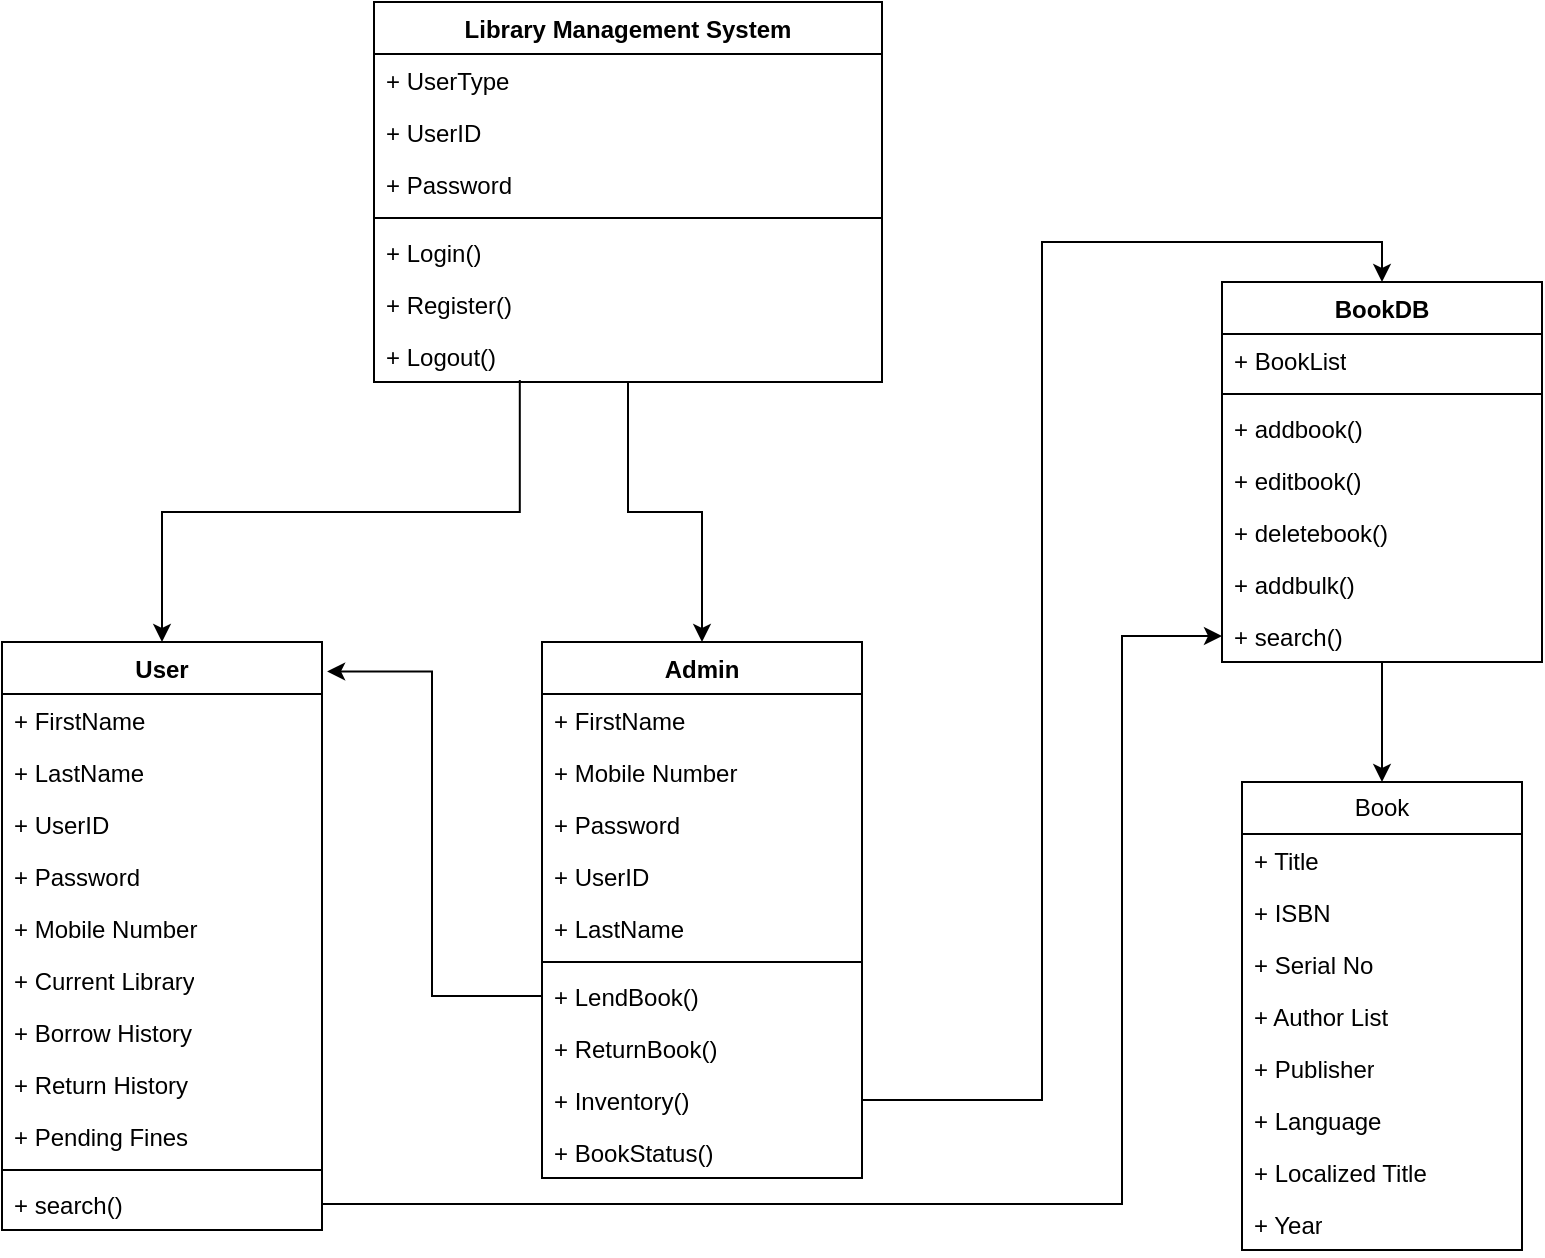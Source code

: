 <mxfile version="21.8.0" type="device">
  <diagram name="Page-1" id="Jo2kGP8MpvsV0olFPqMo">
    <mxGraphModel dx="1615" dy="909" grid="1" gridSize="10" guides="1" tooltips="1" connect="1" arrows="1" fold="1" page="1" pageScale="1" pageWidth="850" pageHeight="1100" math="0" shadow="0">
      <root>
        <mxCell id="0" />
        <mxCell id="1" parent="0" />
        <mxCell id="lsqbtMUYHraG4zRNWBZP-30" value="Book" style="swimlane;fontStyle=0;childLayout=stackLayout;horizontal=1;startSize=26;fillColor=none;horizontalStack=0;resizeParent=1;resizeParentMax=0;resizeLast=0;collapsible=1;marginBottom=0;whiteSpace=wrap;html=1;" vertex="1" parent="1">
          <mxGeometry x="650" y="420" width="140" height="234" as="geometry" />
        </mxCell>
        <mxCell id="lsqbtMUYHraG4zRNWBZP-31" value="+ Title" style="text;strokeColor=none;fillColor=none;align=left;verticalAlign=top;spacingLeft=4;spacingRight=4;overflow=hidden;rotatable=0;points=[[0,0.5],[1,0.5]];portConstraint=eastwest;whiteSpace=wrap;html=1;" vertex="1" parent="lsqbtMUYHraG4zRNWBZP-30">
          <mxGeometry y="26" width="140" height="26" as="geometry" />
        </mxCell>
        <mxCell id="lsqbtMUYHraG4zRNWBZP-32" value="+ ISBN" style="text;strokeColor=none;fillColor=none;align=left;verticalAlign=top;spacingLeft=4;spacingRight=4;overflow=hidden;rotatable=0;points=[[0,0.5],[1,0.5]];portConstraint=eastwest;whiteSpace=wrap;html=1;" vertex="1" parent="lsqbtMUYHraG4zRNWBZP-30">
          <mxGeometry y="52" width="140" height="26" as="geometry" />
        </mxCell>
        <mxCell id="lsqbtMUYHraG4zRNWBZP-33" value="+ Serial No" style="text;strokeColor=none;fillColor=none;align=left;verticalAlign=top;spacingLeft=4;spacingRight=4;overflow=hidden;rotatable=0;points=[[0,0.5],[1,0.5]];portConstraint=eastwest;whiteSpace=wrap;html=1;" vertex="1" parent="lsqbtMUYHraG4zRNWBZP-30">
          <mxGeometry y="78" width="140" height="26" as="geometry" />
        </mxCell>
        <mxCell id="lsqbtMUYHraG4zRNWBZP-34" value="+ Author List" style="text;strokeColor=none;fillColor=none;align=left;verticalAlign=top;spacingLeft=4;spacingRight=4;overflow=hidden;rotatable=0;points=[[0,0.5],[1,0.5]];portConstraint=eastwest;whiteSpace=wrap;html=1;" vertex="1" parent="lsqbtMUYHraG4zRNWBZP-30">
          <mxGeometry y="104" width="140" height="26" as="geometry" />
        </mxCell>
        <mxCell id="lsqbtMUYHraG4zRNWBZP-35" value="+ Publisher" style="text;strokeColor=none;fillColor=none;align=left;verticalAlign=top;spacingLeft=4;spacingRight=4;overflow=hidden;rotatable=0;points=[[0,0.5],[1,0.5]];portConstraint=eastwest;whiteSpace=wrap;html=1;" vertex="1" parent="lsqbtMUYHraG4zRNWBZP-30">
          <mxGeometry y="130" width="140" height="26" as="geometry" />
        </mxCell>
        <mxCell id="lsqbtMUYHraG4zRNWBZP-36" value="+ Language" style="text;strokeColor=none;fillColor=none;align=left;verticalAlign=top;spacingLeft=4;spacingRight=4;overflow=hidden;rotatable=0;points=[[0,0.5],[1,0.5]];portConstraint=eastwest;whiteSpace=wrap;html=1;" vertex="1" parent="lsqbtMUYHraG4zRNWBZP-30">
          <mxGeometry y="156" width="140" height="26" as="geometry" />
        </mxCell>
        <mxCell id="lsqbtMUYHraG4zRNWBZP-37" value="+ Localized Title" style="text;strokeColor=none;fillColor=none;align=left;verticalAlign=top;spacingLeft=4;spacingRight=4;overflow=hidden;rotatable=0;points=[[0,0.5],[1,0.5]];portConstraint=eastwest;whiteSpace=wrap;html=1;" vertex="1" parent="lsqbtMUYHraG4zRNWBZP-30">
          <mxGeometry y="182" width="140" height="26" as="geometry" />
        </mxCell>
        <mxCell id="lsqbtMUYHraG4zRNWBZP-38" value="+ Year" style="text;strokeColor=none;fillColor=none;align=left;verticalAlign=top;spacingLeft=4;spacingRight=4;overflow=hidden;rotatable=0;points=[[0,0.5],[1,0.5]];portConstraint=eastwest;whiteSpace=wrap;html=1;" vertex="1" parent="lsqbtMUYHraG4zRNWBZP-30">
          <mxGeometry y="208" width="140" height="26" as="geometry" />
        </mxCell>
        <mxCell id="lsqbtMUYHraG4zRNWBZP-50" style="edgeStyle=orthogonalEdgeStyle;rounded=0;orthogonalLoop=1;jettySize=auto;html=1;entryX=0.5;entryY=0;entryDx=0;entryDy=0;exitX=0.287;exitY=0.962;exitDx=0;exitDy=0;exitPerimeter=0;" edge="1" parent="1" source="lsqbtMUYHraG4zRNWBZP-49" target="lsqbtMUYHraG4zRNWBZP-76">
          <mxGeometry relative="1" as="geometry">
            <mxPoint x="110" y="350" as="targetPoint" />
          </mxGeometry>
        </mxCell>
        <mxCell id="lsqbtMUYHraG4zRNWBZP-52" style="edgeStyle=orthogonalEdgeStyle;rounded=0;orthogonalLoop=1;jettySize=auto;html=1;entryX=0.5;entryY=0;entryDx=0;entryDy=0;" edge="1" parent="1" source="lsqbtMUYHraG4zRNWBZP-42" target="lsqbtMUYHraG4zRNWBZP-63">
          <mxGeometry relative="1" as="geometry">
            <mxPoint x="370" y="350.0" as="targetPoint" />
          </mxGeometry>
        </mxCell>
        <mxCell id="lsqbtMUYHraG4zRNWBZP-42" value="Library Management System" style="swimlane;fontStyle=1;align=center;verticalAlign=top;childLayout=stackLayout;horizontal=1;startSize=26;horizontalStack=0;resizeParent=1;resizeParentMax=0;resizeLast=0;collapsible=1;marginBottom=0;whiteSpace=wrap;html=1;" vertex="1" parent="1">
          <mxGeometry x="216" y="30" width="254" height="190" as="geometry" />
        </mxCell>
        <mxCell id="lsqbtMUYHraG4zRNWBZP-43" value="+ UserType" style="text;strokeColor=none;fillColor=none;align=left;verticalAlign=top;spacingLeft=4;spacingRight=4;overflow=hidden;rotatable=0;points=[[0,0.5],[1,0.5]];portConstraint=eastwest;whiteSpace=wrap;html=1;" vertex="1" parent="lsqbtMUYHraG4zRNWBZP-42">
          <mxGeometry y="26" width="254" height="26" as="geometry" />
        </mxCell>
        <mxCell id="lsqbtMUYHraG4zRNWBZP-46" value="+ UserID" style="text;strokeColor=none;fillColor=none;align=left;verticalAlign=top;spacingLeft=4;spacingRight=4;overflow=hidden;rotatable=0;points=[[0,0.5],[1,0.5]];portConstraint=eastwest;whiteSpace=wrap;html=1;" vertex="1" parent="lsqbtMUYHraG4zRNWBZP-42">
          <mxGeometry y="52" width="254" height="26" as="geometry" />
        </mxCell>
        <mxCell id="lsqbtMUYHraG4zRNWBZP-47" value="+ Password" style="text;strokeColor=none;fillColor=none;align=left;verticalAlign=top;spacingLeft=4;spacingRight=4;overflow=hidden;rotatable=0;points=[[0,0.5],[1,0.5]];portConstraint=eastwest;whiteSpace=wrap;html=1;" vertex="1" parent="lsqbtMUYHraG4zRNWBZP-42">
          <mxGeometry y="78" width="254" height="26" as="geometry" />
        </mxCell>
        <mxCell id="lsqbtMUYHraG4zRNWBZP-44" value="" style="line;strokeWidth=1;fillColor=none;align=left;verticalAlign=middle;spacingTop=-1;spacingLeft=3;spacingRight=3;rotatable=0;labelPosition=right;points=[];portConstraint=eastwest;strokeColor=inherit;" vertex="1" parent="lsqbtMUYHraG4zRNWBZP-42">
          <mxGeometry y="104" width="254" height="8" as="geometry" />
        </mxCell>
        <mxCell id="lsqbtMUYHraG4zRNWBZP-45" value="+ Login()" style="text;strokeColor=none;fillColor=none;align=left;verticalAlign=top;spacingLeft=4;spacingRight=4;overflow=hidden;rotatable=0;points=[[0,0.5],[1,0.5]];portConstraint=eastwest;whiteSpace=wrap;html=1;" vertex="1" parent="lsqbtMUYHraG4zRNWBZP-42">
          <mxGeometry y="112" width="254" height="26" as="geometry" />
        </mxCell>
        <mxCell id="lsqbtMUYHraG4zRNWBZP-48" value="+ Register()" style="text;strokeColor=none;fillColor=none;align=left;verticalAlign=top;spacingLeft=4;spacingRight=4;overflow=hidden;rotatable=0;points=[[0,0.5],[1,0.5]];portConstraint=eastwest;whiteSpace=wrap;html=1;" vertex="1" parent="lsqbtMUYHraG4zRNWBZP-42">
          <mxGeometry y="138" width="254" height="26" as="geometry" />
        </mxCell>
        <mxCell id="lsqbtMUYHraG4zRNWBZP-49" value="+ Logout()" style="text;strokeColor=none;fillColor=none;align=left;verticalAlign=top;spacingLeft=4;spacingRight=4;overflow=hidden;rotatable=0;points=[[0,0.5],[1,0.5]];portConstraint=eastwest;whiteSpace=wrap;html=1;" vertex="1" parent="lsqbtMUYHraG4zRNWBZP-42">
          <mxGeometry y="164" width="254" height="26" as="geometry" />
        </mxCell>
        <mxCell id="lsqbtMUYHraG4zRNWBZP-62" style="edgeStyle=orthogonalEdgeStyle;rounded=0;orthogonalLoop=1;jettySize=auto;html=1;entryX=0.5;entryY=0;entryDx=0;entryDy=0;" edge="1" parent="1" source="lsqbtMUYHraG4zRNWBZP-54" target="lsqbtMUYHraG4zRNWBZP-30">
          <mxGeometry relative="1" as="geometry" />
        </mxCell>
        <mxCell id="lsqbtMUYHraG4zRNWBZP-54" value="BookDB" style="swimlane;fontStyle=1;align=center;verticalAlign=top;childLayout=stackLayout;horizontal=1;startSize=26;horizontalStack=0;resizeParent=1;resizeParentMax=0;resizeLast=0;collapsible=1;marginBottom=0;whiteSpace=wrap;html=1;" vertex="1" parent="1">
          <mxGeometry x="640" y="170" width="160" height="190" as="geometry" />
        </mxCell>
        <mxCell id="lsqbtMUYHraG4zRNWBZP-55" value="+ BookList" style="text;strokeColor=none;fillColor=none;align=left;verticalAlign=top;spacingLeft=4;spacingRight=4;overflow=hidden;rotatable=0;points=[[0,0.5],[1,0.5]];portConstraint=eastwest;whiteSpace=wrap;html=1;" vertex="1" parent="lsqbtMUYHraG4zRNWBZP-54">
          <mxGeometry y="26" width="160" height="26" as="geometry" />
        </mxCell>
        <mxCell id="lsqbtMUYHraG4zRNWBZP-56" value="" style="line;strokeWidth=1;fillColor=none;align=left;verticalAlign=middle;spacingTop=-1;spacingLeft=3;spacingRight=3;rotatable=0;labelPosition=right;points=[];portConstraint=eastwest;strokeColor=inherit;" vertex="1" parent="lsqbtMUYHraG4zRNWBZP-54">
          <mxGeometry y="52" width="160" height="8" as="geometry" />
        </mxCell>
        <mxCell id="lsqbtMUYHraG4zRNWBZP-57" value="+ addbook()" style="text;strokeColor=none;fillColor=none;align=left;verticalAlign=top;spacingLeft=4;spacingRight=4;overflow=hidden;rotatable=0;points=[[0,0.5],[1,0.5]];portConstraint=eastwest;whiteSpace=wrap;html=1;" vertex="1" parent="lsqbtMUYHraG4zRNWBZP-54">
          <mxGeometry y="60" width="160" height="26" as="geometry" />
        </mxCell>
        <mxCell id="lsqbtMUYHraG4zRNWBZP-58" value="+ editbook()" style="text;strokeColor=none;fillColor=none;align=left;verticalAlign=top;spacingLeft=4;spacingRight=4;overflow=hidden;rotatable=0;points=[[0,0.5],[1,0.5]];portConstraint=eastwest;whiteSpace=wrap;html=1;" vertex="1" parent="lsqbtMUYHraG4zRNWBZP-54">
          <mxGeometry y="86" width="160" height="26" as="geometry" />
        </mxCell>
        <mxCell id="lsqbtMUYHraG4zRNWBZP-59" value="+ deletebook()" style="text;strokeColor=none;fillColor=none;align=left;verticalAlign=top;spacingLeft=4;spacingRight=4;overflow=hidden;rotatable=0;points=[[0,0.5],[1,0.5]];portConstraint=eastwest;whiteSpace=wrap;html=1;" vertex="1" parent="lsqbtMUYHraG4zRNWBZP-54">
          <mxGeometry y="112" width="160" height="26" as="geometry" />
        </mxCell>
        <mxCell id="lsqbtMUYHraG4zRNWBZP-60" value="+ addbulk()" style="text;strokeColor=none;fillColor=none;align=left;verticalAlign=top;spacingLeft=4;spacingRight=4;overflow=hidden;rotatable=0;points=[[0,0.5],[1,0.5]];portConstraint=eastwest;whiteSpace=wrap;html=1;" vertex="1" parent="lsqbtMUYHraG4zRNWBZP-54">
          <mxGeometry y="138" width="160" height="26" as="geometry" />
        </mxCell>
        <mxCell id="lsqbtMUYHraG4zRNWBZP-61" value="+ search()" style="text;strokeColor=none;fillColor=none;align=left;verticalAlign=top;spacingLeft=4;spacingRight=4;overflow=hidden;rotatable=0;points=[[0,0.5],[1,0.5]];portConstraint=eastwest;whiteSpace=wrap;html=1;" vertex="1" parent="lsqbtMUYHraG4zRNWBZP-54">
          <mxGeometry y="164" width="160" height="26" as="geometry" />
        </mxCell>
        <mxCell id="lsqbtMUYHraG4zRNWBZP-63" value="Admin" style="swimlane;fontStyle=1;align=center;verticalAlign=top;childLayout=stackLayout;horizontal=1;startSize=26;horizontalStack=0;resizeParent=1;resizeParentMax=0;resizeLast=0;collapsible=1;marginBottom=0;whiteSpace=wrap;html=1;" vertex="1" parent="1">
          <mxGeometry x="300" y="350" width="160" height="268" as="geometry" />
        </mxCell>
        <mxCell id="lsqbtMUYHraG4zRNWBZP-18" value="+ FirstName" style="text;strokeColor=none;fillColor=none;align=left;verticalAlign=top;spacingLeft=4;spacingRight=4;overflow=hidden;rotatable=0;points=[[0,0.5],[1,0.5]];portConstraint=eastwest;whiteSpace=wrap;html=1;" vertex="1" parent="lsqbtMUYHraG4zRNWBZP-63">
          <mxGeometry y="26" width="160" height="26" as="geometry" />
        </mxCell>
        <mxCell id="lsqbtMUYHraG4zRNWBZP-21" value="+ Mobile Number" style="text;strokeColor=none;fillColor=none;align=left;verticalAlign=top;spacingLeft=4;spacingRight=4;overflow=hidden;rotatable=0;points=[[0,0.5],[1,0.5]];portConstraint=eastwest;whiteSpace=wrap;html=1;" vertex="1" parent="lsqbtMUYHraG4zRNWBZP-63">
          <mxGeometry y="52" width="160" height="26" as="geometry" />
        </mxCell>
        <mxCell id="lsqbtMUYHraG4zRNWBZP-41" value="+ Password" style="text;strokeColor=none;fillColor=none;align=left;verticalAlign=top;spacingLeft=4;spacingRight=4;overflow=hidden;rotatable=0;points=[[0,0.5],[1,0.5]];portConstraint=eastwest;whiteSpace=wrap;html=1;" vertex="1" parent="lsqbtMUYHraG4zRNWBZP-63">
          <mxGeometry y="78" width="160" height="26" as="geometry" />
        </mxCell>
        <mxCell id="lsqbtMUYHraG4zRNWBZP-20" value="+ UserID&lt;br&gt;" style="text;strokeColor=none;fillColor=none;align=left;verticalAlign=top;spacingLeft=4;spacingRight=4;overflow=hidden;rotatable=0;points=[[0,0.5],[1,0.5]];portConstraint=eastwest;whiteSpace=wrap;html=1;" vertex="1" parent="lsqbtMUYHraG4zRNWBZP-63">
          <mxGeometry y="104" width="160" height="26" as="geometry" />
        </mxCell>
        <mxCell id="lsqbtMUYHraG4zRNWBZP-19" value="+ LastName" style="text;strokeColor=none;fillColor=none;align=left;verticalAlign=top;spacingLeft=4;spacingRight=4;overflow=hidden;rotatable=0;points=[[0,0.5],[1,0.5]];portConstraint=eastwest;whiteSpace=wrap;html=1;" vertex="1" parent="lsqbtMUYHraG4zRNWBZP-63">
          <mxGeometry y="130" width="160" height="26" as="geometry" />
        </mxCell>
        <mxCell id="lsqbtMUYHraG4zRNWBZP-65" value="" style="line;strokeWidth=1;fillColor=none;align=left;verticalAlign=middle;spacingTop=-1;spacingLeft=3;spacingRight=3;rotatable=0;labelPosition=right;points=[];portConstraint=eastwest;strokeColor=inherit;" vertex="1" parent="lsqbtMUYHraG4zRNWBZP-63">
          <mxGeometry y="156" width="160" height="8" as="geometry" />
        </mxCell>
        <mxCell id="lsqbtMUYHraG4zRNWBZP-66" value="+ LendBook()" style="text;strokeColor=none;fillColor=none;align=left;verticalAlign=top;spacingLeft=4;spacingRight=4;overflow=hidden;rotatable=0;points=[[0,0.5],[1,0.5]];portConstraint=eastwest;whiteSpace=wrap;html=1;" vertex="1" parent="lsqbtMUYHraG4zRNWBZP-63">
          <mxGeometry y="164" width="160" height="26" as="geometry" />
        </mxCell>
        <mxCell id="lsqbtMUYHraG4zRNWBZP-67" value="+ ReturnBook()" style="text;strokeColor=none;fillColor=none;align=left;verticalAlign=top;spacingLeft=4;spacingRight=4;overflow=hidden;rotatable=0;points=[[0,0.5],[1,0.5]];portConstraint=eastwest;whiteSpace=wrap;html=1;" vertex="1" parent="lsqbtMUYHraG4zRNWBZP-63">
          <mxGeometry y="190" width="160" height="26" as="geometry" />
        </mxCell>
        <mxCell id="lsqbtMUYHraG4zRNWBZP-68" value="+ Inventory()" style="text;strokeColor=none;fillColor=none;align=left;verticalAlign=top;spacingLeft=4;spacingRight=4;overflow=hidden;rotatable=0;points=[[0,0.5],[1,0.5]];portConstraint=eastwest;whiteSpace=wrap;html=1;" vertex="1" parent="lsqbtMUYHraG4zRNWBZP-63">
          <mxGeometry y="216" width="160" height="26" as="geometry" />
        </mxCell>
        <mxCell id="lsqbtMUYHraG4zRNWBZP-69" value="+ BookStatus()" style="text;strokeColor=none;fillColor=none;align=left;verticalAlign=top;spacingLeft=4;spacingRight=4;overflow=hidden;rotatable=0;points=[[0,0.5],[1,0.5]];portConstraint=eastwest;whiteSpace=wrap;html=1;" vertex="1" parent="lsqbtMUYHraG4zRNWBZP-63">
          <mxGeometry y="242" width="160" height="26" as="geometry" />
        </mxCell>
        <mxCell id="lsqbtMUYHraG4zRNWBZP-74" style="edgeStyle=orthogonalEdgeStyle;rounded=0;orthogonalLoop=1;jettySize=auto;html=1;entryX=0.5;entryY=0;entryDx=0;entryDy=0;" edge="1" parent="1" source="lsqbtMUYHraG4zRNWBZP-68" target="lsqbtMUYHraG4zRNWBZP-54">
          <mxGeometry relative="1" as="geometry" />
        </mxCell>
        <mxCell id="lsqbtMUYHraG4zRNWBZP-75" style="edgeStyle=orthogonalEdgeStyle;rounded=0;orthogonalLoop=1;jettySize=auto;html=1;exitX=0;exitY=0.5;exitDx=0;exitDy=0;entryX=1.016;entryY=0.05;entryDx=0;entryDy=0;entryPerimeter=0;" edge="1" parent="1" source="lsqbtMUYHraG4zRNWBZP-66" target="lsqbtMUYHraG4zRNWBZP-76">
          <mxGeometry relative="1" as="geometry">
            <mxPoint x="182.52" y="363.26" as="targetPoint" />
          </mxGeometry>
        </mxCell>
        <mxCell id="lsqbtMUYHraG4zRNWBZP-76" value="User" style="swimlane;fontStyle=1;align=center;verticalAlign=top;childLayout=stackLayout;horizontal=1;startSize=26;horizontalStack=0;resizeParent=1;resizeParentMax=0;resizeLast=0;collapsible=1;marginBottom=0;whiteSpace=wrap;html=1;" vertex="1" parent="1">
          <mxGeometry x="30" y="350" width="160" height="294" as="geometry" />
        </mxCell>
        <mxCell id="lsqbtMUYHraG4zRNWBZP-6" value="+ FirstName" style="text;strokeColor=none;fillColor=none;align=left;verticalAlign=top;spacingLeft=4;spacingRight=4;overflow=hidden;rotatable=0;points=[[0,0.5],[1,0.5]];portConstraint=eastwest;whiteSpace=wrap;html=1;" vertex="1" parent="lsqbtMUYHraG4zRNWBZP-76">
          <mxGeometry y="26" width="160" height="26" as="geometry" />
        </mxCell>
        <mxCell id="lsqbtMUYHraG4zRNWBZP-7" value="+ LastName" style="text;strokeColor=none;fillColor=none;align=left;verticalAlign=top;spacingLeft=4;spacingRight=4;overflow=hidden;rotatable=0;points=[[0,0.5],[1,0.5]];portConstraint=eastwest;whiteSpace=wrap;html=1;" vertex="1" parent="lsqbtMUYHraG4zRNWBZP-76">
          <mxGeometry y="52" width="160" height="26" as="geometry" />
        </mxCell>
        <mxCell id="lsqbtMUYHraG4zRNWBZP-8" value="+ UserID&lt;br&gt;" style="text;strokeColor=none;fillColor=none;align=left;verticalAlign=top;spacingLeft=4;spacingRight=4;overflow=hidden;rotatable=0;points=[[0,0.5],[1,0.5]];portConstraint=eastwest;whiteSpace=wrap;html=1;" vertex="1" parent="lsqbtMUYHraG4zRNWBZP-76">
          <mxGeometry y="78" width="160" height="26" as="geometry" />
        </mxCell>
        <mxCell id="lsqbtMUYHraG4zRNWBZP-40" value="+ Password" style="text;strokeColor=none;fillColor=none;align=left;verticalAlign=top;spacingLeft=4;spacingRight=4;overflow=hidden;rotatable=0;points=[[0,0.5],[1,0.5]];portConstraint=eastwest;whiteSpace=wrap;html=1;" vertex="1" parent="lsqbtMUYHraG4zRNWBZP-76">
          <mxGeometry y="104" width="160" height="26" as="geometry" />
        </mxCell>
        <mxCell id="lsqbtMUYHraG4zRNWBZP-12" value="+ Mobile Number" style="text;strokeColor=none;fillColor=none;align=left;verticalAlign=top;spacingLeft=4;spacingRight=4;overflow=hidden;rotatable=0;points=[[0,0.5],[1,0.5]];portConstraint=eastwest;whiteSpace=wrap;html=1;" vertex="1" parent="lsqbtMUYHraG4zRNWBZP-76">
          <mxGeometry y="130" width="160" height="26" as="geometry" />
        </mxCell>
        <mxCell id="lsqbtMUYHraG4zRNWBZP-13" value="+ Current Library" style="text;strokeColor=none;fillColor=none;align=left;verticalAlign=top;spacingLeft=4;spacingRight=4;overflow=hidden;rotatable=0;points=[[0,0.5],[1,0.5]];portConstraint=eastwest;whiteSpace=wrap;html=1;" vertex="1" parent="lsqbtMUYHraG4zRNWBZP-76">
          <mxGeometry y="156" width="160" height="26" as="geometry" />
        </mxCell>
        <mxCell id="lsqbtMUYHraG4zRNWBZP-14" value="+ Borrow History" style="text;strokeColor=none;fillColor=none;align=left;verticalAlign=top;spacingLeft=4;spacingRight=4;overflow=hidden;rotatable=0;points=[[0,0.5],[1,0.5]];portConstraint=eastwest;whiteSpace=wrap;html=1;" vertex="1" parent="lsqbtMUYHraG4zRNWBZP-76">
          <mxGeometry y="182" width="160" height="26" as="geometry" />
        </mxCell>
        <mxCell id="lsqbtMUYHraG4zRNWBZP-15" value="+ Return History" style="text;strokeColor=none;fillColor=none;align=left;verticalAlign=top;spacingLeft=4;spacingRight=4;overflow=hidden;rotatable=0;points=[[0,0.5],[1,0.5]];portConstraint=eastwest;whiteSpace=wrap;html=1;" vertex="1" parent="lsqbtMUYHraG4zRNWBZP-76">
          <mxGeometry y="208" width="160" height="26" as="geometry" />
        </mxCell>
        <mxCell id="lsqbtMUYHraG4zRNWBZP-16" value="+ Pending Fines" style="text;strokeColor=none;fillColor=none;align=left;verticalAlign=top;spacingLeft=4;spacingRight=4;overflow=hidden;rotatable=0;points=[[0,0.5],[1,0.5]];portConstraint=eastwest;whiteSpace=wrap;html=1;" vertex="1" parent="lsqbtMUYHraG4zRNWBZP-76">
          <mxGeometry y="234" width="160" height="26" as="geometry" />
        </mxCell>
        <mxCell id="lsqbtMUYHraG4zRNWBZP-78" value="" style="line;strokeWidth=1;fillColor=none;align=left;verticalAlign=middle;spacingTop=-1;spacingLeft=3;spacingRight=3;rotatable=0;labelPosition=right;points=[];portConstraint=eastwest;strokeColor=inherit;" vertex="1" parent="lsqbtMUYHraG4zRNWBZP-76">
          <mxGeometry y="260" width="160" height="8" as="geometry" />
        </mxCell>
        <mxCell id="lsqbtMUYHraG4zRNWBZP-79" value="+ search()" style="text;strokeColor=none;fillColor=none;align=left;verticalAlign=top;spacingLeft=4;spacingRight=4;overflow=hidden;rotatable=0;points=[[0,0.5],[1,0.5]];portConstraint=eastwest;whiteSpace=wrap;html=1;" vertex="1" parent="lsqbtMUYHraG4zRNWBZP-76">
          <mxGeometry y="268" width="160" height="26" as="geometry" />
        </mxCell>
        <mxCell id="lsqbtMUYHraG4zRNWBZP-90" style="edgeStyle=orthogonalEdgeStyle;rounded=0;orthogonalLoop=1;jettySize=auto;html=1;entryX=0;entryY=0.5;entryDx=0;entryDy=0;" edge="1" parent="1" source="lsqbtMUYHraG4zRNWBZP-79" target="lsqbtMUYHraG4zRNWBZP-61">
          <mxGeometry relative="1" as="geometry">
            <Array as="points">
              <mxPoint x="590" y="631" />
              <mxPoint x="590" y="347" />
            </Array>
          </mxGeometry>
        </mxCell>
      </root>
    </mxGraphModel>
  </diagram>
</mxfile>
